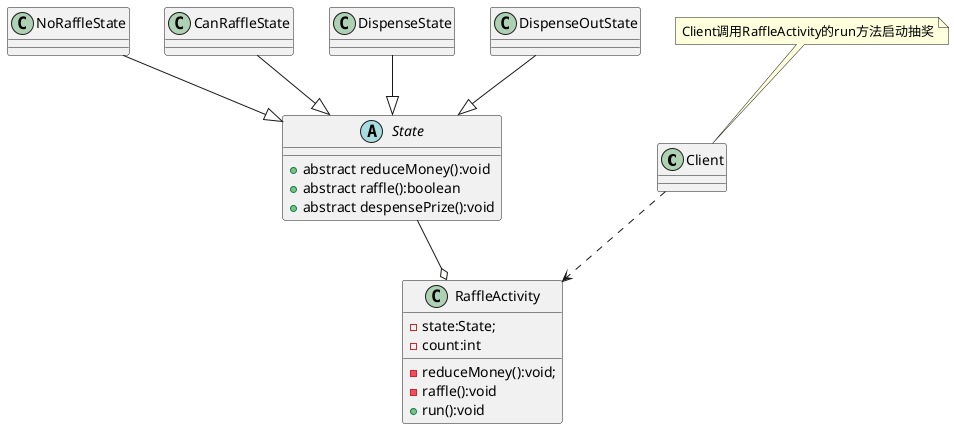 @startuml

class Client

abstract class State{
    + abstract reduceMoney():void
    + abstract raffle():boolean
    + abstract despensePrize():void
}

class RaffleActivity{
    - state:State;
    - count:int

    - reduceMoney():void;
    - raffle():void
    + run():void
}

class NoRaffleState
class CanRaffleState
class DispenseState
class DispenseOutState


note "Client调用RaffleActivity的run方法启动抽奖" as N1

NoRaffleState --|> State
CanRaffleState --|> State
DispenseState --|> State
DispenseOutState --|> State
Client ..> RaffleActivity
State --o RaffleActivity

N1 --> Client


@enduml
